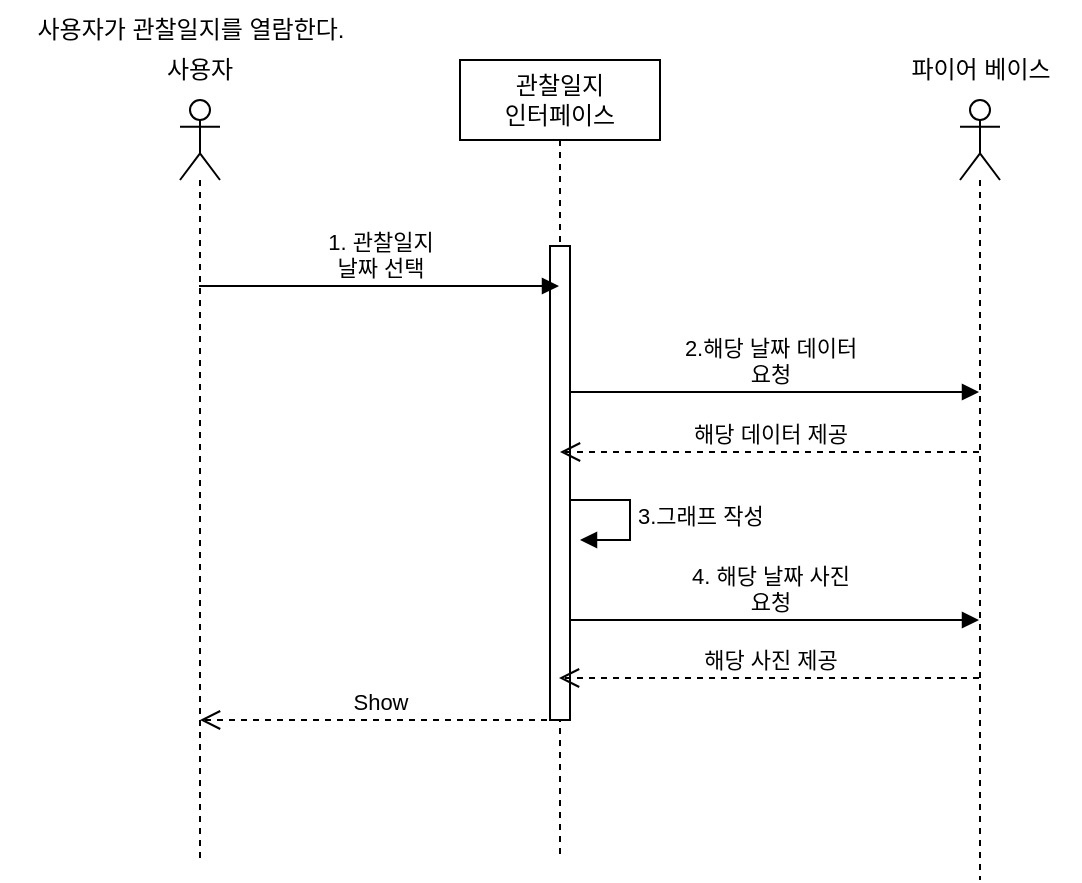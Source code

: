 <mxfile version="20.5.3" type="github">
  <diagram id="ibOZRkEERhT8VrmGGIWO" name="페이지-1">
    <mxGraphModel dx="1038" dy="571" grid="1" gridSize="10" guides="1" tooltips="1" connect="1" arrows="1" fold="1" page="1" pageScale="1" pageWidth="827" pageHeight="1169" math="0" shadow="0">
      <root>
        <mxCell id="0" />
        <mxCell id="1" parent="0" />
        <mxCell id="LfJQejW4wEZQG6NsD9H3-6" value="2.해당 날짜 데이터&lt;br&gt;요청" style="html=1;verticalAlign=bottom;endArrow=block;rounded=0;" parent="1" edge="1" source="LfJQejW4wEZQG6NsD9H3-4">
          <mxGeometry width="80" relative="1" as="geometry">
            <mxPoint x="229" y="196" as="sourcePoint" />
            <mxPoint x="489.5" y="196" as="targetPoint" />
            <Array as="points" />
          </mxGeometry>
        </mxCell>
        <mxCell id="d3AjCsMdX__2Pnssnm50-1" value="4. 해당 날짜 사진&lt;br&gt;요청" style="html=1;verticalAlign=bottom;endArrow=block;rounded=0;" parent="1" source="LfJQejW4wEZQG6NsD9H3-4" target="994aDq8Yq_QeE993UNUj-14" edge="1">
          <mxGeometry width="80" relative="1" as="geometry">
            <mxPoint x="285" y="299" as="sourcePoint" />
            <mxPoint x="489.5" y="299" as="targetPoint" />
            <Array as="points">
              <mxPoint x="390" y="310" />
            </Array>
          </mxGeometry>
        </mxCell>
        <mxCell id="LfJQejW4wEZQG6NsD9H3-4" value="관찰일지&lt;br&gt;인터페이스" style="shape=umlLifeline;perimeter=lifelinePerimeter;whiteSpace=wrap;html=1;container=1;collapsible=0;recursiveResize=0;outlineConnect=0;" parent="1" vertex="1">
          <mxGeometry x="230" y="30" width="100" height="400" as="geometry" />
        </mxCell>
        <mxCell id="994aDq8Yq_QeE993UNUj-23" value="3.그래프 작성" style="edgeStyle=orthogonalEdgeStyle;html=1;align=left;spacingLeft=2;endArrow=block;rounded=0;entryX=1;entryY=0;fontSize=11;" edge="1" parent="LfJQejW4wEZQG6NsD9H3-4">
          <mxGeometry relative="1" as="geometry">
            <mxPoint x="55" y="220" as="sourcePoint" />
            <Array as="points">
              <mxPoint x="85" y="220" />
            </Array>
            <mxPoint x="60" y="240" as="targetPoint" />
          </mxGeometry>
        </mxCell>
        <mxCell id="peh3bpObvGaAzJVg23kE-16" value="" style="html=1;points=[];perimeter=orthogonalPerimeter;" parent="LfJQejW4wEZQG6NsD9H3-4" vertex="1">
          <mxGeometry x="45" y="93" width="10" height="237" as="geometry" />
        </mxCell>
        <mxCell id="LfJQejW4wEZQG6NsD9H3-5" value="1. 관찰일지&lt;br&gt;날짜 선택" style="html=1;verticalAlign=bottom;endArrow=block;rounded=0;" parent="1" target="LfJQejW4wEZQG6NsD9H3-4" edge="1">
          <mxGeometry width="80" relative="1" as="geometry">
            <mxPoint x="99.5" y="143" as="sourcePoint" />
            <mxPoint x="223.5" y="143" as="targetPoint" />
            <Array as="points" />
          </mxGeometry>
        </mxCell>
        <mxCell id="LfJQejW4wEZQG6NsD9H3-7" value="해당 데이터 제공" style="html=1;verticalAlign=bottom;endArrow=open;dashed=1;endSize=8;rounded=0;" parent="1" edge="1" target="LfJQejW4wEZQG6NsD9H3-4">
          <mxGeometry relative="1" as="geometry">
            <mxPoint x="489.5" y="226" as="sourcePoint" />
            <mxPoint x="230" y="226" as="targetPoint" />
            <Array as="points" />
          </mxGeometry>
        </mxCell>
        <mxCell id="peh3bpObvGaAzJVg23kE-15" value="Show" style="html=1;verticalAlign=bottom;endArrow=open;dashed=1;endSize=8;rounded=0;" parent="1" edge="1" target="994aDq8Yq_QeE993UNUj-1" source="LfJQejW4wEZQG6NsD9H3-4">
          <mxGeometry relative="1" as="geometry">
            <mxPoint x="226" y="324" as="sourcePoint" />
            <mxPoint x="100" y="324" as="targetPoint" />
            <Array as="points">
              <mxPoint x="180" y="360" />
            </Array>
          </mxGeometry>
        </mxCell>
        <mxCell id="peh3bpObvGaAzJVg23kE-17" value="사용자가 관찰일지를 열람한다." style="text;html=1;align=center;verticalAlign=middle;resizable=0;points=[];autosize=1;strokeColor=none;fillColor=none;" parent="1" vertex="1">
          <mxGeometry width="190" height="30" as="geometry" />
        </mxCell>
        <mxCell id="d3AjCsMdX__2Pnssnm50-7" value="해당 사진 제공" style="html=1;verticalAlign=bottom;endArrow=open;dashed=1;endSize=8;rounded=0;" parent="1" edge="1">
          <mxGeometry relative="1" as="geometry">
            <mxPoint x="489.5" y="339" as="sourcePoint" />
            <mxPoint x="279.5" y="339" as="targetPoint" />
            <Array as="points">
              <mxPoint x="400" y="339" />
            </Array>
          </mxGeometry>
        </mxCell>
        <mxCell id="994aDq8Yq_QeE993UNUj-1" value="" style="shape=umlLifeline;participant=umlActor;perimeter=lifelinePerimeter;whiteSpace=wrap;html=1;container=1;collapsible=0;recursiveResize=0;verticalAlign=top;spacingTop=36;outlineConnect=0;" vertex="1" parent="1">
          <mxGeometry x="90" y="50" width="20" height="380" as="geometry" />
        </mxCell>
        <mxCell id="994aDq8Yq_QeE993UNUj-10" value="사용자" style="text;html=1;strokeColor=none;fillColor=none;align=center;verticalAlign=middle;whiteSpace=wrap;rounded=0;" vertex="1" parent="1">
          <mxGeometry x="70" y="20" width="60" height="30" as="geometry" />
        </mxCell>
        <mxCell id="994aDq8Yq_QeE993UNUj-14" value="" style="shape=umlLifeline;participant=umlActor;perimeter=lifelinePerimeter;whiteSpace=wrap;html=1;container=1;collapsible=0;recursiveResize=0;verticalAlign=top;spacingTop=36;outlineConnect=0;" vertex="1" parent="1">
          <mxGeometry x="480" y="50" width="20" height="390" as="geometry" />
        </mxCell>
        <mxCell id="994aDq8Yq_QeE993UNUj-15" value="파이어 베이스" style="text;html=1;align=center;verticalAlign=middle;resizable=0;points=[];autosize=1;strokeColor=none;fillColor=none;" vertex="1" parent="1">
          <mxGeometry x="440" y="20" width="100" height="30" as="geometry" />
        </mxCell>
      </root>
    </mxGraphModel>
  </diagram>
</mxfile>
